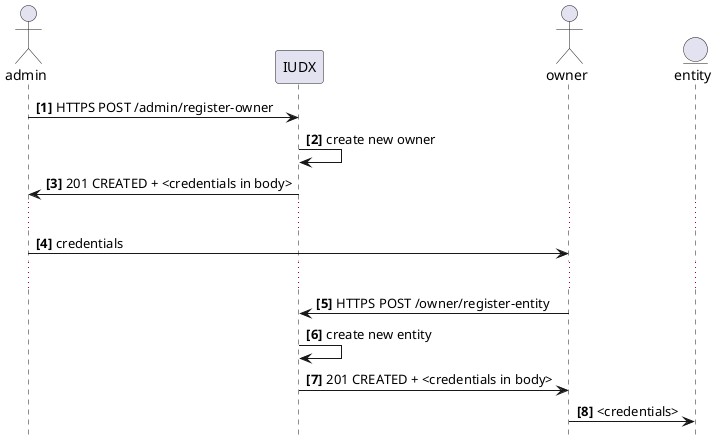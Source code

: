 @startuml
hide footbox
autonumber "<b>[0]"

actor admin

admin -> IUDX : HTTPS POST /admin/register-owner



IUDX -> IUDX : create new owner

IUDX -> admin: 201 CREATED + <credentials in body>

...
actor owner
admin -> owner : credentials

...


owner -> IUDX : HTTPS POST /owner/register-entity

IUDX -> IUDX : create new entity



IUDX -> owner:  201 CREATED + <credentials in body>

entity entity
owner -> entity : <credentials>


@enduml
